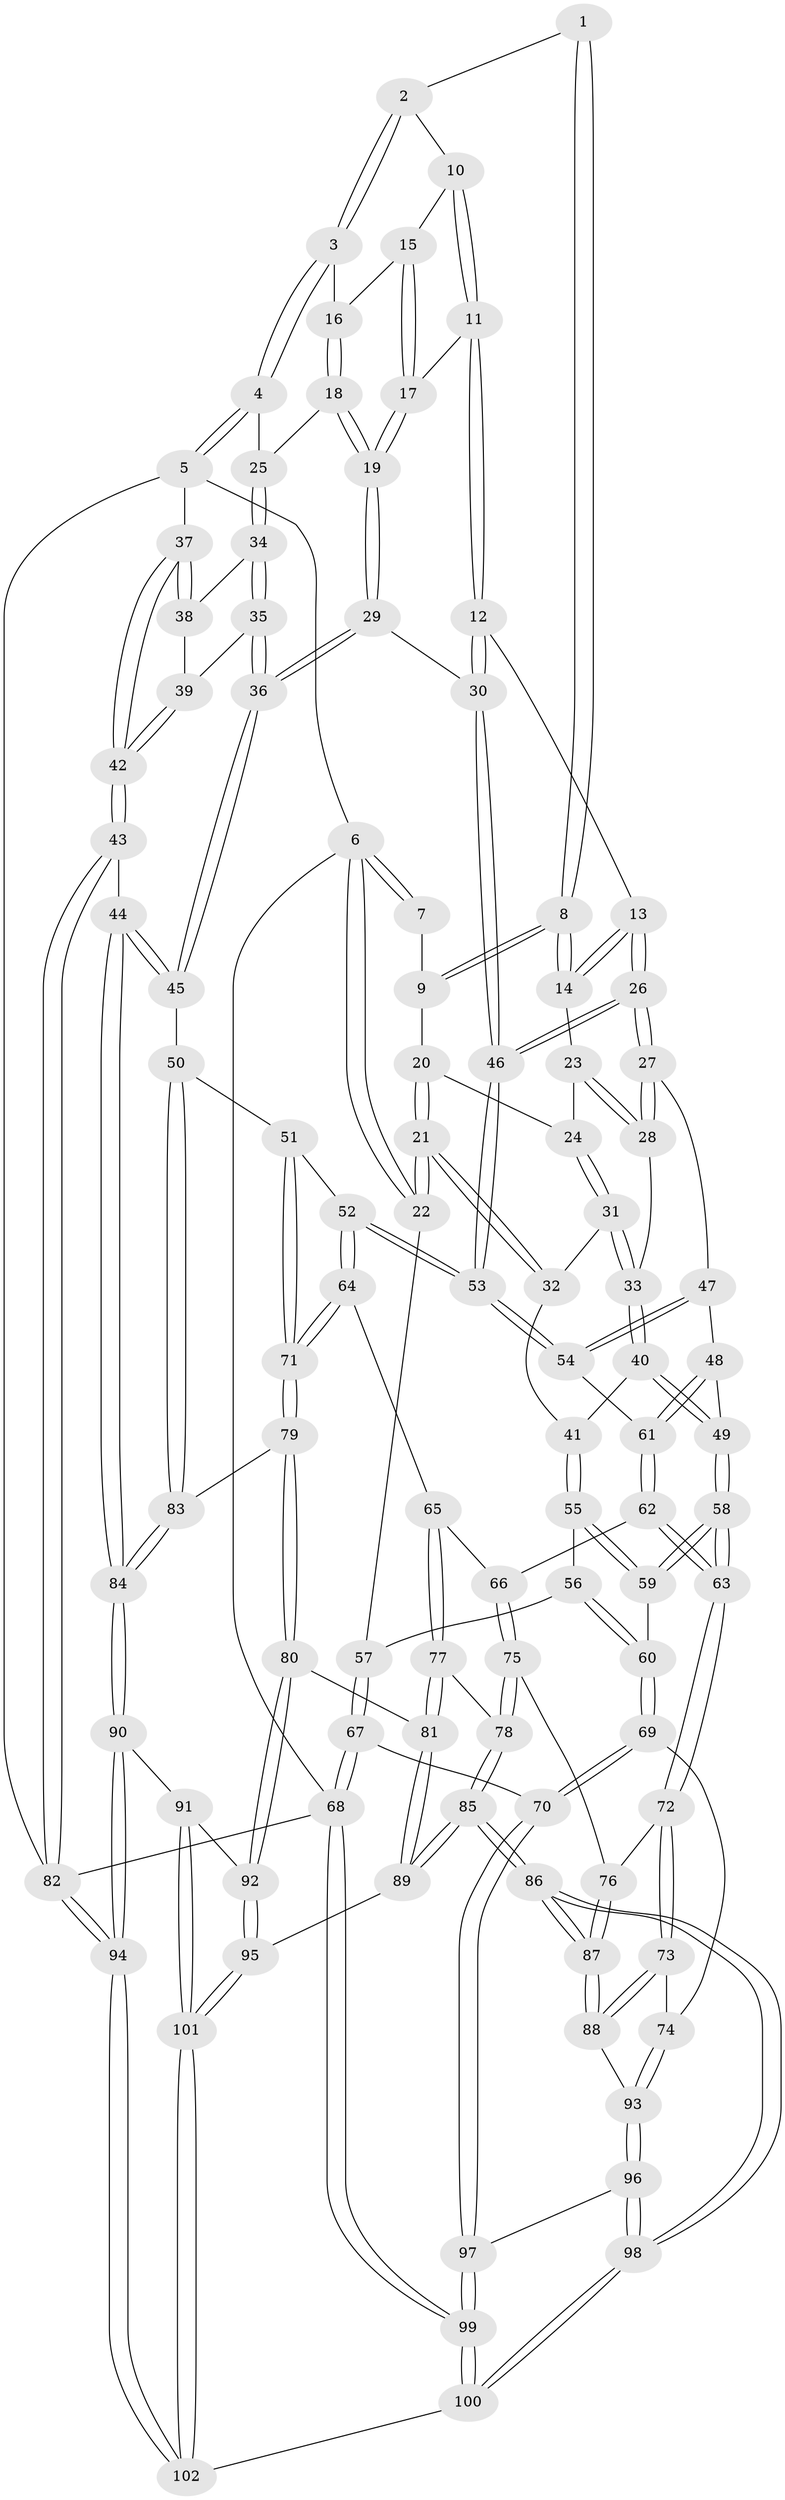 // Generated by graph-tools (version 1.1) at 2025/11/02/21/25 10:11:13]
// undirected, 102 vertices, 252 edges
graph export_dot {
graph [start="1"]
  node [color=gray90,style=filled];
  1 [pos="+0.46565640920269974+0"];
  2 [pos="+0.5000583435703444+0"];
  3 [pos="+1+0"];
  4 [pos="+1+0"];
  5 [pos="+1+0"];
  6 [pos="+0+0"];
  7 [pos="+0.20406808799858056+0"];
  8 [pos="+0.42094091360828384+0.12924256222570288"];
  9 [pos="+0.21392550144084846+0.05669355677742253"];
  10 [pos="+0.5997630016623482+0.02793208997706586"];
  11 [pos="+0.6141105654889144+0.17431904922776578"];
  12 [pos="+0.5659801836458057+0.22158040280561123"];
  13 [pos="+0.5283288675367679+0.23709141121027208"];
  14 [pos="+0.424543995099699+0.1481090795375124"];
  15 [pos="+0.7487248295483335+0.05601326880581549"];
  16 [pos="+0.7577706379522076+0.0477157416669385"];
  17 [pos="+0.6955412856072346+0.16203937327456644"];
  18 [pos="+0.846664120574243+0.19863811571837175"];
  19 [pos="+0.7907454993336153+0.21739335670239954"];
  20 [pos="+0.2069246598818242+0.07744582719277095"];
  21 [pos="+0+0.20706688254382036"];
  22 [pos="+0+0.2082450337512859"];
  23 [pos="+0.32168632006164843+0.20590353447299703"];
  24 [pos="+0.22900394362236634+0.197432978015715"];
  25 [pos="+0.8700062866189533+0.19506967712348322"];
  26 [pos="+0.5015648077678035+0.32834241152963367"];
  27 [pos="+0.3454256445074068+0.3530114233235404"];
  28 [pos="+0.3424160095047814+0.34973063757145667"];
  29 [pos="+0.7501759307682947+0.35070047069088417"];
  30 [pos="+0.7397720247244475+0.3496205311319153"];
  31 [pos="+0.18788405721037132+0.24730268813725653"];
  32 [pos="+0.16173208565356575+0.2590356930902322"];
  33 [pos="+0.27080583587425766+0.3278346254340722"];
  34 [pos="+0.8799743555057928+0.207471146074994"];
  35 [pos="+0.8410408834135116+0.3435994662949144"];
  36 [pos="+0.7747421620248216+0.37903242386651215"];
  37 [pos="+1+0.30961498153213585"];
  38 [pos="+0.8816387383579677+0.209076193748811"];
  39 [pos="+0.9191022172886671+0.32690261539165894"];
  40 [pos="+0.20426034013372116+0.3958187989021124"];
  41 [pos="+0.16545122709533377+0.3951881902915786"];
  42 [pos="+1+0.5021041124591384"];
  43 [pos="+1+0.5205534607817124"];
  44 [pos="+1+0.5226826750256137"];
  45 [pos="+0.8154795478569595+0.501065007943472"];
  46 [pos="+0.5435054048242962+0.44779959554158977"];
  47 [pos="+0.3367028249375843+0.37876664014831646"];
  48 [pos="+0.30296870438101803+0.4382589598808266"];
  49 [pos="+0.2967703395733768+0.4414100009159586"];
  50 [pos="+0.7537482647386032+0.5525868481395494"];
  51 [pos="+0.571444939306445+0.48831968483056976"];
  52 [pos="+0.5496569463528934+0.4709177124569625"];
  53 [pos="+0.5432536184907675+0.45845963767361697"];
  54 [pos="+0.4389193952015522+0.48793616637583287"];
  55 [pos="+0.1459630188527221+0.41729411180342285"];
  56 [pos="+0.07837405447401194+0.4127412925604359"];
  57 [pos="+0+0.2512774105277651"];
  58 [pos="+0.2329964690927292+0.5443225099849849"];
  59 [pos="+0.1630357702013176+0.480722510882829"];
  60 [pos="+0.0597623536938809+0.5483472878438661"];
  61 [pos="+0.39157948901602985+0.5132045007902447"];
  62 [pos="+0.3826838342262758+0.5351152479709032"];
  63 [pos="+0.23943623269183553+0.5872918669665574"];
  64 [pos="+0.48501579490822955+0.5981645818485476"];
  65 [pos="+0.4762543785419021+0.6059579013666371"];
  66 [pos="+0.3982906676965279+0.5803471025358129"];
  67 [pos="+0+0.6481158101000777"];
  68 [pos="+0+1"];
  69 [pos="+0+0.6571859454905341"];
  70 [pos="+0+0.664810430841649"];
  71 [pos="+0.5912982623841593+0.6717194693502272"];
  72 [pos="+0.2327228921868206+0.6172503354991907"];
  73 [pos="+0.22444050406139104+0.6247474656483737"];
  74 [pos="+0.10556316439669147+0.6733840156650904"];
  75 [pos="+0.35868551885283406+0.6622194076926617"];
  76 [pos="+0.30398705706927087+0.6463550931114501"];
  77 [pos="+0.4566179681206882+0.6813915909777218"];
  78 [pos="+0.36628350216143685+0.6702826185168785"];
  79 [pos="+0.5989054930936534+0.690035644681887"];
  80 [pos="+0.550072513124744+0.7410888971612482"];
  81 [pos="+0.49742078351356084+0.7367433337269927"];
  82 [pos="+1+1"];
  83 [pos="+0.7338103838041781+0.674426258436143"];
  84 [pos="+0.7843343708153504+0.7590780366037667"];
  85 [pos="+0.3466261929156572+0.853990174765008"];
  86 [pos="+0.33591911364293564+0.858298575357403"];
  87 [pos="+0.3113661528290158+0.8366754474706808"];
  88 [pos="+0.2865931724000875+0.81767546367404"];
  89 [pos="+0.380689080902507+0.8525706965837639"];
  90 [pos="+0.8016118793614854+0.8740581169465951"];
  91 [pos="+0.62712353274552+0.8777104048303741"];
  92 [pos="+0.6010052836754356+0.8626462476492095"];
  93 [pos="+0.16782872881216454+0.7917464643695995"];
  94 [pos="+1+1"];
  95 [pos="+0.4682056754091767+0.9054224834177413"];
  96 [pos="+0.12599799511137105+0.8794936463508628"];
  97 [pos="+0.08766521230021404+0.8954671684799113"];
  98 [pos="+0.28847400921375027+0.9468490574308375"];
  99 [pos="+0+1"];
  100 [pos="+0.2607013922566471+1"];
  101 [pos="+0.5215353645042792+1"];
  102 [pos="+0.5199197374519691+1"];
  1 -- 2;
  1 -- 8;
  1 -- 8;
  2 -- 3;
  2 -- 3;
  2 -- 10;
  3 -- 4;
  3 -- 4;
  3 -- 16;
  4 -- 5;
  4 -- 5;
  4 -- 25;
  5 -- 6;
  5 -- 37;
  5 -- 82;
  6 -- 7;
  6 -- 7;
  6 -- 22;
  6 -- 22;
  6 -- 68;
  7 -- 9;
  8 -- 9;
  8 -- 9;
  8 -- 14;
  8 -- 14;
  9 -- 20;
  10 -- 11;
  10 -- 11;
  10 -- 15;
  11 -- 12;
  11 -- 12;
  11 -- 17;
  12 -- 13;
  12 -- 30;
  12 -- 30;
  13 -- 14;
  13 -- 14;
  13 -- 26;
  13 -- 26;
  14 -- 23;
  15 -- 16;
  15 -- 17;
  15 -- 17;
  16 -- 18;
  16 -- 18;
  17 -- 19;
  17 -- 19;
  18 -- 19;
  18 -- 19;
  18 -- 25;
  19 -- 29;
  19 -- 29;
  20 -- 21;
  20 -- 21;
  20 -- 24;
  21 -- 22;
  21 -- 22;
  21 -- 32;
  21 -- 32;
  22 -- 57;
  23 -- 24;
  23 -- 28;
  23 -- 28;
  24 -- 31;
  24 -- 31;
  25 -- 34;
  25 -- 34;
  26 -- 27;
  26 -- 27;
  26 -- 46;
  26 -- 46;
  27 -- 28;
  27 -- 28;
  27 -- 47;
  28 -- 33;
  29 -- 30;
  29 -- 36;
  29 -- 36;
  30 -- 46;
  30 -- 46;
  31 -- 32;
  31 -- 33;
  31 -- 33;
  32 -- 41;
  33 -- 40;
  33 -- 40;
  34 -- 35;
  34 -- 35;
  34 -- 38;
  35 -- 36;
  35 -- 36;
  35 -- 39;
  36 -- 45;
  36 -- 45;
  37 -- 38;
  37 -- 38;
  37 -- 42;
  37 -- 42;
  38 -- 39;
  39 -- 42;
  39 -- 42;
  40 -- 41;
  40 -- 49;
  40 -- 49;
  41 -- 55;
  41 -- 55;
  42 -- 43;
  42 -- 43;
  43 -- 44;
  43 -- 82;
  43 -- 82;
  44 -- 45;
  44 -- 45;
  44 -- 84;
  44 -- 84;
  45 -- 50;
  46 -- 53;
  46 -- 53;
  47 -- 48;
  47 -- 54;
  47 -- 54;
  48 -- 49;
  48 -- 61;
  48 -- 61;
  49 -- 58;
  49 -- 58;
  50 -- 51;
  50 -- 83;
  50 -- 83;
  51 -- 52;
  51 -- 71;
  51 -- 71;
  52 -- 53;
  52 -- 53;
  52 -- 64;
  52 -- 64;
  53 -- 54;
  53 -- 54;
  54 -- 61;
  55 -- 56;
  55 -- 59;
  55 -- 59;
  56 -- 57;
  56 -- 60;
  56 -- 60;
  57 -- 67;
  57 -- 67;
  58 -- 59;
  58 -- 59;
  58 -- 63;
  58 -- 63;
  59 -- 60;
  60 -- 69;
  60 -- 69;
  61 -- 62;
  61 -- 62;
  62 -- 63;
  62 -- 63;
  62 -- 66;
  63 -- 72;
  63 -- 72;
  64 -- 65;
  64 -- 71;
  64 -- 71;
  65 -- 66;
  65 -- 77;
  65 -- 77;
  66 -- 75;
  66 -- 75;
  67 -- 68;
  67 -- 68;
  67 -- 70;
  68 -- 99;
  68 -- 99;
  68 -- 82;
  69 -- 70;
  69 -- 70;
  69 -- 74;
  70 -- 97;
  70 -- 97;
  71 -- 79;
  71 -- 79;
  72 -- 73;
  72 -- 73;
  72 -- 76;
  73 -- 74;
  73 -- 88;
  73 -- 88;
  74 -- 93;
  74 -- 93;
  75 -- 76;
  75 -- 78;
  75 -- 78;
  76 -- 87;
  76 -- 87;
  77 -- 78;
  77 -- 81;
  77 -- 81;
  78 -- 85;
  78 -- 85;
  79 -- 80;
  79 -- 80;
  79 -- 83;
  80 -- 81;
  80 -- 92;
  80 -- 92;
  81 -- 89;
  81 -- 89;
  82 -- 94;
  82 -- 94;
  83 -- 84;
  83 -- 84;
  84 -- 90;
  84 -- 90;
  85 -- 86;
  85 -- 86;
  85 -- 89;
  85 -- 89;
  86 -- 87;
  86 -- 87;
  86 -- 98;
  86 -- 98;
  87 -- 88;
  87 -- 88;
  88 -- 93;
  89 -- 95;
  90 -- 91;
  90 -- 94;
  90 -- 94;
  91 -- 92;
  91 -- 101;
  91 -- 101;
  92 -- 95;
  92 -- 95;
  93 -- 96;
  93 -- 96;
  94 -- 102;
  94 -- 102;
  95 -- 101;
  95 -- 101;
  96 -- 97;
  96 -- 98;
  96 -- 98;
  97 -- 99;
  97 -- 99;
  98 -- 100;
  98 -- 100;
  99 -- 100;
  99 -- 100;
  100 -- 102;
  101 -- 102;
  101 -- 102;
}
